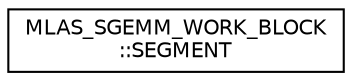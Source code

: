 digraph "Graphical Class Hierarchy"
{
  edge [fontname="Helvetica",fontsize="10",labelfontname="Helvetica",labelfontsize="10"];
  node [fontname="Helvetica",fontsize="10",shape=record];
  rankdir="LR";
  Node0 [label="MLAS_SGEMM_WORK_BLOCK\l::SEGMENT",height=0.2,width=0.4,color="black", fillcolor="white", style="filled",URL="$structMLAS__SGEMM__WORK__BLOCK_1_1SEGMENT.html"];
}
